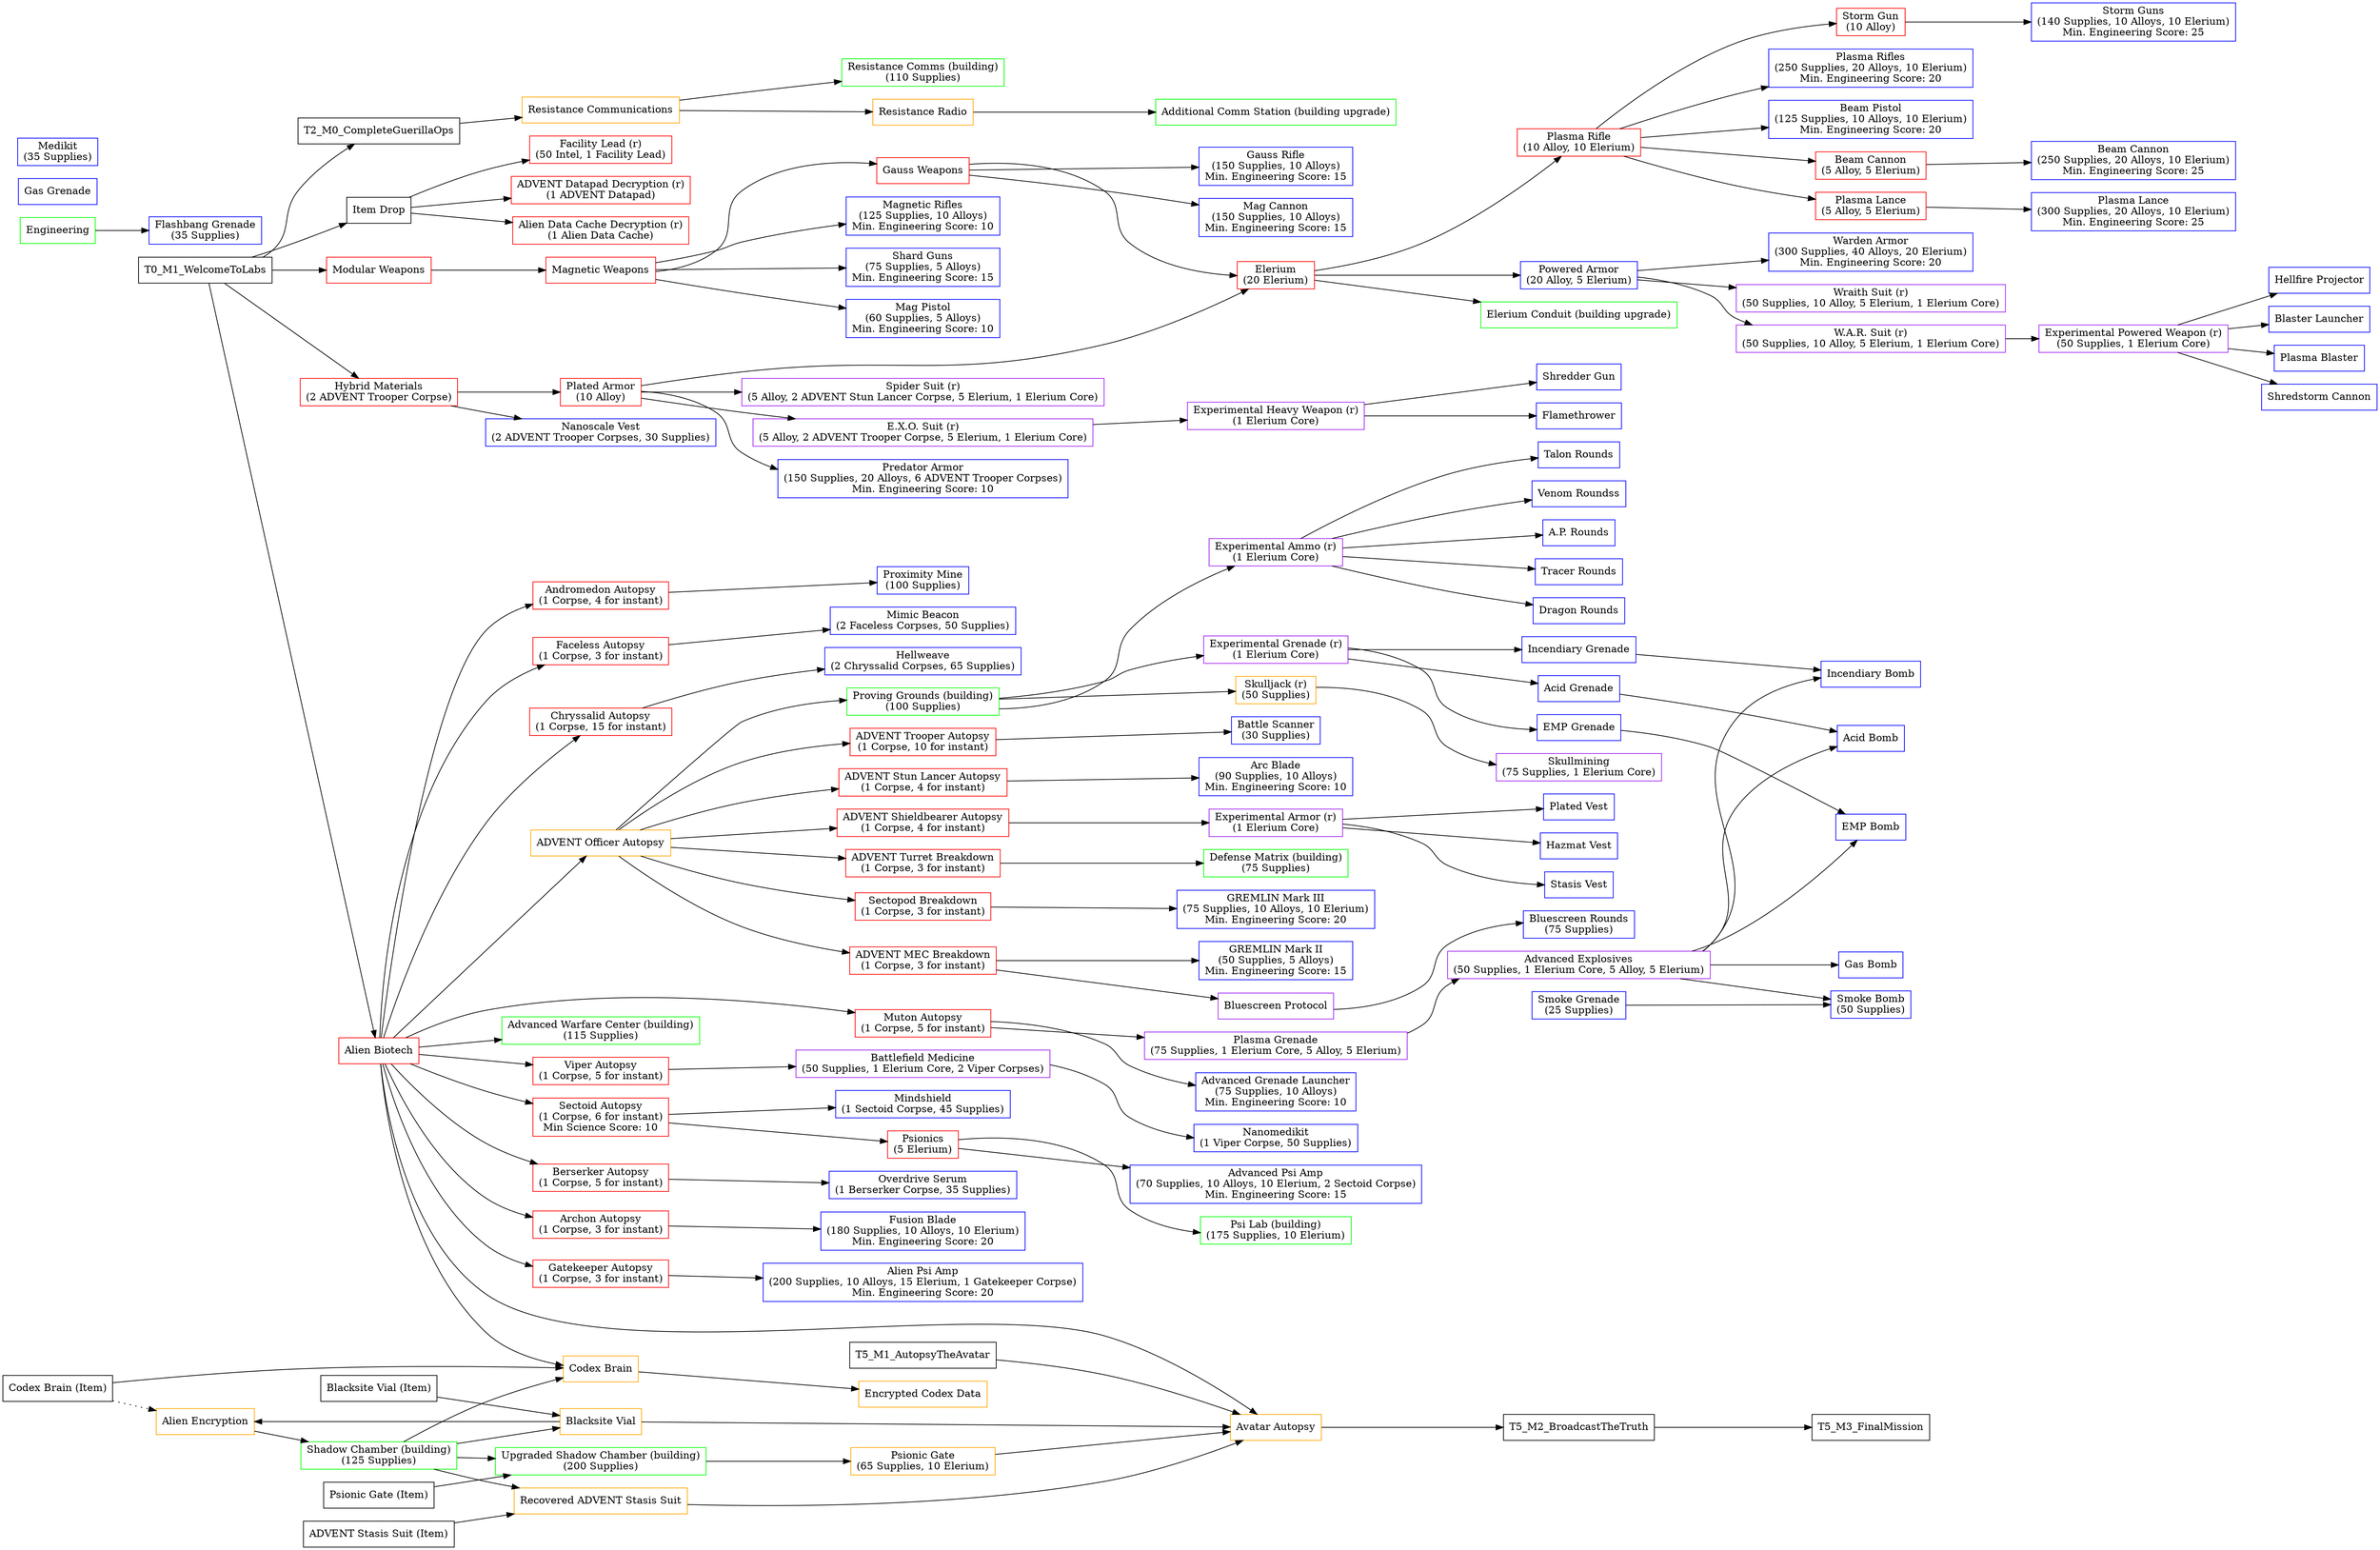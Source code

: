  digraph graphname {
 	// Extracted from X2StrategyElement_DefaultTechs.uc
 	// Science Score: StartingScienceScore (0) + Skill Levels + Facility Bonuses

 	// [label="", color=purple];
 	// Weapons: red, Armor: blue, Autopsy: green, Plot: orange, Proving Grounds: purple, Misc: brown, Facilities: orange

 	// Research Projects: red
 	// Buildings: green
 	// Proving Grounds: purple
 	// Items: blue
 	// Golden Path: orange

	node[shape=box];
	rankdir="LR";

	// Weapon Techs
 	ModularWeapons[label="Modular Weapons", color=red];
	GaussWeapons[label="Gauss Weapons", color=red];
	MagnetizedWeapons[label="Magnetic Weapons", color=red];
	PlasmaRifle[label="Plasma Rifle\n(10 Alloy, 10 Elerium)", color=red];
	HeavyPlasma[label="Beam Cannon\n(5 Alloy, 5 Elerium)", color=red];
	PlasmaSniper[label="Plasma Lance\n(5 Alloy, 5 Elerium)", color=red];
	AlloyCannon[label="Storm Gun\n(10 Alloy)", color=red];

	// Armor Techs
	HybridMaterials[label="Hybrid Materials\n(2 ADVENT Trooper Corpse)", color=red];
	PlatedArmor[label="Plated Armor\n(10 Alloy)", color=red];
	EXOSuit[label="E.X.O. Suit (r)\n(5 Alloy, 2 ADVENT Trooper Corpse, 5 Elerium, 1 Elerium Core)", color=purple];
	SpiderSuit[label="Spider Suit (r)\n(5 Alloy, 2 ADVENT Stun Lancer Corpse, 5 Elerium, 1 Elerium Core)", color=purple];
	PoweredArmor[label="Powered Armor\n(20 Alloy, 5 Elerium)", color=blue];
	WraithSuit[label="Wraith Suit (r)\n(50 Supplies, 10 Alloy, 5 Elerium, 1 Elerium Core)", color=purple];
	WARSuit[label="W.A.R. Suit (r)\n(50 Supplies, 10 Alloy, 5 Elerium, 1 Elerium Core)", color=purple];

	// Elerium Tech
	Tech_Elerium[label="Elerium\n(20 Elerium)", color=red];

	// Psionics
	Psionics[label="Psionics\n(5 Elerium)", color=red];

	// Alien Facility Lead
	Tech_AlienFacilityLead[label="Facility Lead (r)\n(50 Intel, 1 Facility Lead)" color=red];

	// Intel Techs
	Tech_AdventDatapad[label="ADVENT Datapad Decryption (r)\n(1 ADVENT Datapad)", color=red];
	Tech_AlienDatapad[label="Alien Data Cache Decryption (r)\n(1 Alien Data Cache)", color=red];

	// Autopsy Techs
	AlienBiotech[label="Alien Biotech", color=red];
	AutopsySectoid[label="Sectoid Autopsy\n(1 Corpse, 6 for instant)\nMin Science Score: 10", color=red];
	AutopsyViper[label="Viper Autopsy\n(1 Corpse, 5 for instant)", color=red];
	AutopsyMuton[label="Muton Autopsy\n(1 Corpse, 5 for instant)", color=red];
	AutopsyBerserker[label="Berserker Autopsy\n(1 Corpse, 5 for instant)", color=red];
	AutopsyArchon[label="Archon Autopsy\n(1 Corpse, 3 for instant)", color=red];
	AutopsyGatekeeper[label="Gatekeeper Autopsy\n(1 Corpse, 3 for instant)", color=red];
	AutopsyAndromedon[label="Andromedon Autopsy\n(1 Corpse, 4 for instant)", color=red];
	AutopsyFaceless[label="Faceless Autopsy\n(1 Corpse, 3 for instant)", color=red];
	AutopsyChryssalid[label="Chryssalid Autopsy\n(1 Corpse, 15 for instant)", color=red];
	AutopsyAdventTrooper[label="ADVENT Trooper Autopsy\n(1 Corpse, 10 for instant)", color=red];
	AutopsyAdventStunLancer[label="ADVENT Stun Lancer Autopsy\n(1 Corpse, 4 for instant)", color=red];
	AutopsyAdventShieldbearer[label="ADVENT Shieldbearer Autopsy\n(1 Corpse, 4 for instant)", color=red];
	AutopsyAdventMEC[label="ADVENT MEC Breakdown\n(1 Corpse, 3 for instant)", color=red];
	AutopsyAdventTurret[label="ADVENT Turret Breakdown\n(1 Corpse, 3 for instant)", color=red];
	AutopsySectopod[label="Sectopod Breakdown\n(1 Corpse, 3 for instant)", color=red];

	// Golden Path Techs & Shadow Chamber Projects
	ResistanceCommunications[label="Resistance Communications", color=orange];
	ResistanceRadio[label="Resistance Radio", color=orange];
	AutopsyAdventOfficer[label="ADVENT Officer Autopsy", color=orange];
	AlienEncryption[label="Alien Encryption", color=orange];
	CodexBrainPt1[label="Codex Brain", color=orange];
	CodexBrainPt2[label="Encrypted Codex Data", color=orange];
	BlacksiteData[label="Blacksite Vial", color=orange];
	ForgeStasisSuit[label="Recovered ADVENT Stasis Suit", color=orange];
	PsiGate[label="Psionic Gate\n(65 Supplies, 10 Elerium)", color=orange];
	AutopsyAdventPsiWitch[label="Avatar Autopsy", color=orange];

	// Proving Grounds Projects
	Skulljack[label="Skulljack (r)\n(50 Supplies)", color=orange]
	ExperimentalAmmo[label="Experimental Ammo (r)\n(1 Elerium Core)", color=purple];
	ExperimentalGrenade[label="Experimental Grenade (r)\n(1 Elerium Core)", color=purple];
	ExperimentalArmor[label="Experimental Armor (r)\n(1 Elerium Core)", color=purple];
	Bluescreen[label="Bluescreen Protocol", color=purple];
	BattlefieldMedicine[label="Battlefield Medicine\n(50 Supplies, 1 Elerium Core, 2 Viper Corpses)", color=purple];
	PlasmaGrenade[label="Plasma Grenade\n(75 Supplies, 1 Elerium Core, 5 Alloy, 5 Elerium)", color=purple];
	AdvancedGrenades[label="Advanced Explosives\n(50 Supplies, 1 Elerium Core, 5 Alloy, 5 Elerium)", color=purple];
	Skullmining[label="Skullmining\n(75 Supplies, 1 Elerium Core)", color=purple];
	HeavyWeapons[label="Experimental Heavy Weapon (r)\n(1 Elerium Core)", color=purple];
	AdvancedHeavyWeapons[label="Experimental Powered Weapon (r)\n(50 Supplies, 1 Elerium Core)", color=purple];

	// Ammo
	APRounds[label="A.P. Rounds", color=blue];
	TracerRounds[label="Tracer Rounds", color=blue];
	IncendiaryRounds[label="Dragon Rounds", color=blue];
	TalonRounds[label="Talon Rounds", color=blue];
	VenomRounds[label="Venom Roundss", color=blue];
	BluescreenRounds[label="Bluescreen Rounds\n(75 Supplies)", color=blue];

	ExperimentalAmmo -> APRounds;
	ExperimentalAmmo -> TracerRounds;
	ExperimentalAmmo -> IncendiaryRounds;
	ExperimentalAmmo -> TalonRounds;
	ExperimentalAmmo -> VenomRounds;
	Bluescreen -> BluescreenRounds;

	// Grenades
	Firebomb[label="Incendiary Grenade", color=blue];
	FirebombMK2[label="Incendiary Bomb", color=blue];
	//AlienGrenade[label="Plasma Grenade", color=blue];
	FlashbangGrenade[label="Flashbang Grenade\n(35 Supplies)", color=blue];
	SmokeGrenade[label="Smoke Grenade\n(25 Supplies)", color=blue];
	SmokeGrenadeMk2[label="Smoke Bomb\n(50 Supplies)", color=blue];
	GasGrenade[label="Gas Grenade", color=blue];
	GasGrenadeMk2[label="Gas Bomb", color=blue];
	AcidGrenade[label="Acid Grenade", color=blue];
	AcidGrenadeMk2[label="Acid Bomb", color=blue];
	EMPGrenade[label="EMP Grenade", color=blue];
	EMPGrenadeMk2[label="EMP Bomb", color=blue];
	ProximityMine[label="Proximity Mine", color=blue];

	ExperimentalGrenade -> Firebomb -> FirebombMK2;
	ExperimentalGrenade -> AcidGrenade -> AcidGrenadeMk2;
	ExperimentalGrenade -> EMPGrenade -> EMPGrenadeMk2;
	AdvancedGrenades -> SmokeGrenadeMk2;
	AdvancedGrenades -> FirebombMK2;
	AdvancedGrenades -> GasGrenadeMk2;
	AdvancedGrenades -> AcidGrenadeMk2;
	AdvancedGrenades -> EMPGrenadeMk2; // ?
	Engineering -> FlashbangGrenade;
	AutopsyAndromedon -> ProximityMine;
	SmokeGrenade -> SmokeGrenadeMk2;

	// Engineering Items
	CombatStims[label="Overdrive Serum\n(1 Berserker Corpse, 35 Supplies)", color=blue]
	NanoMedikit[label="Nanomedikit\n(1 Viper Corpse, 50 Supplies)", color=blue];
	ProximityMine[label="Proximity Mine\n(100 Supplies)", color=blue];
	BattleScanner[label="Battle Scanner\n(30 Supplies)", color=blue];
	MimicBeacon[label="Mimic Beacon\n(2 Faceless Corpses, 50 Supplies)", color=blue];
	NanofiberVest[label="Nanoscale Vest\n(2 ADVENT Trooper Corpses, 30 Supplies)", color=blue];
	Hellweave[label="Hellweave\n(2 Chryssalid Corpses, 65 Supplies)", color=blue];
	PlatedVest[label="Plated Vest", color=blue];
	HazmatVest[label="Hazmat Vest", color=blue];
	StasisVest[label="Stasis Vest", color=blue];
	Medikit[label="Medikit\n(35 Supplies)", color=blue];
	MindShield[label="Mindshield\n(1 Sectoid Corpse, 45 Supplies)", color=blue];

	AutopsyBerserker -> CombatStims;
	AutopsyChryssalid -> Hellweave;
	Tech_Elerium -> EleriumConduit;
	AutopsyFaceless -> MimicBeacon;
	HybridMaterials -> NanofiberVest;
	AutopsySectoid -> MindShield;
	AutopsyAdventTrooper -> BattleScanner;

	ExperimentalArmor -> PlatedVest;
	ExperimentalArmor -> HazmatVest;
	ExperimentalArmor -> StasisVest;

	// Experimental Weapons
	ShredderGun[label="Shredder Gun", color=blue];
	Flamethrower[label="Flamethrower", color=blue];
	FlamethrowerMk2[label="Hellfire Projector", color=blue];
	BlasterLauncher[label="Blaster Launcher", color=blue];
	PlasmaBlaster[label="Plasma Blaster", color=blue];
	ShredstormCannon[label="Shredstorm Cannon", color=blue];

	HeavyWeapons -> ShredderGun;
	HeavyWeapons -> Flamethrower;
	AdvancedHeavyWeapons -> FlamethrowerMk2;
	AdvancedHeavyWeapons -> BlasterLauncher;
	AdvancedHeavyWeapons -> PlasmaBlaster;
	AdvancedHeavyWeapons -> ShredstormCannon;

	// Quests
	T0_M1_WelcomeToLabs[color=black];
	T2_M0_CompleteGuerillaOps[color=black];
	ItemDrop[label="Item Drop", color=black];
	PsiGateArtifact[label="Psionic Gate (Item)", color=black];
	CorpseCyberus[label="Codex Brain (Item)", color=black];
	BlacksiteDataCube[label="Blacksite Vial (Item)", color=black]
	StasisSuitComponent[label="ADVENT Stasis Suit (Item)", color=black]
	T5_M1_AutopsyTheAvatar[color=black];
	T5_M2_BroadcastTheTruth[color=black];
	T5_M3_FinalMission[color=black];

	// Quest Items/Buildings
	ShadowChamber[label="Shadow Chamber (building)\n(125 Supplies)", color=green]
	ShadowChamber_CelestialGate[label="Upgraded Shadow Chamber (building)\n(200 Supplies)", color=green]
	ProvingGrounds[label="Proving Grounds (building)\n(100 Supplies)", color=green]
	AdvancedWarfareCenter[label="Advanced Warfare Center (building)\n(115 Supplies)", color=green]
	UFODefense[label="Defense Matrix (building)\n(75 Supplies)", color=green]
	ResistanceComms[label="Resistance Comms (building)\n(110 Supplies)", color=green]
	PsiChamber[label="Psi Lab (building)\n(175 Supplies, 10 Elerium)", color=green]
	Engineering[label="Engineering", color=green]
	EleriumConduit[label="Elerium Conduit (building upgrade)", color=green]
	AdditionalCommStation[label="Additional Comm Station (building upgrade)", color=green]

	// Upgrades
	AssaultRifle_MG_Schematic[label="Magnetic Rifles\n(125 Supplies, 10 Alloys)\nMin. Engineering Score: 10", color=blue]
	AssaultRifle_BM_Schematic[label="Plasma Rifles\n(250 Supplies, 20 Alloys, 10 Elerium)\nMin. Engineering Score: 20", color=blue]
	Shotgun_MG_Schematic[label="Shard Guns\n(75 Supplies, 5 Alloys)\nMin. Engineering Score: 15", color=blue]
	Shotgun_BM_Schematic[label="Storm Guns\n(140 Supplies, 10 Alloys, 10 Elerium)\nMin. Engineering Score: 25", color=blue]
	Cannon_MG_Schematic[label="Mag Cannon\n(150 Supplies, 10 Alloys)\nMin. Engineering Score: 15", color=blue]
	Cannon_BM_Schematic[label="Beam Cannon\n(250 Supplies, 20 Alloys, 10 Elerium)\nMin. Engineering Score: 25", color=blue]
	SniperRifle_MG_Schematic[label="Gauss Rifle\n(150 Supplies, 10 Alloys)\nMin. Engineering Score: 15", color=blue]
	SniperRifle_BM_Schematic[label="Plasma Lance\n(300 Supplies, 20 Alloys, 10 Elerium)\nMin. Engineering Score: 25", color=blue]
	Pistol_MG_Schematic[label="Mag Pistol\n(60 Supplies, 5 Alloys)\nMin. Engineering Score: 10", color=blue]
	Pistol_BM_Schematic[label="Beam Pistol\n(125 Supplies, 10 Alloys, 10 Elerium)\nMin. Engineering Score: 20", color=blue]
	Sword_MG_Schematic[label="Arc Blade\n(90 Supplies, 10 Alloys)\nMin. Engineering Score: 10", color=blue]
	Sword_BM_Schematic[label="Fusion Blade\n(180 Supplies, 10 Alloys, 10 Elerium)\nMin. Engineering Score: 20", color=blue]
	Gremlin_MG_Schematic[label="GREMLIN Mark II\n(50 Supplies, 5 Alloys)\nMin. Engineering Score: 15", color=blue]
	Gremlin_BM_Schematic[label="GREMLIN Mark III\n(75 Supplies, 10 Alloys, 10 Elerium)\nMin. Engineering Score: 20", color=blue]
	PsiAmp_MG_Schematic[label="Advanced Psi Amp\n(70 Supplies, 10 Alloys, 10 Elerium, 2 Sectoid Corpse)\nMin. Engineering Score: 15", color=blue]
	PsiAmp_BM_Schematic[label="Alien Psi Amp\n(200 Supplies, 10 Alloys, 15 Elerium, 1 Gatekeeper Corpse)\nMin. Engineering Score: 20", color=blue]
	GrenadeLauncher_MG_Schematic[label="Advanced Grenade Launcher\n(75 Supplies, 10 Alloys)\nMin. Engineering Score: 10", color=blue]
	MediumPlatedArmor_Schematic[label="Predator Armor\n(150 Supplies, 20 Alloys, 6 ADVENT Trooper Corpses)\nMin. Engineering Score: 10", color=blue]
	MediumPoweredArmor_Schematic[label="Warden Armor\n(300 Supplies, 40 Alloys, 20 Elerium)\nMin. Engineering Score: 20", color=blue]

	T5_M1_AutopsyTheAvatar -> AutopsyAdventPsiWitch -> T5_M2_BroadcastTheTruth -> T5_M3_FinalMission;
	

	// Relationships/Tree
	ResistanceRadio -> AdditionalCommStation;

	MagnetizedWeapons -> Pistol_MG_Schematic;
	PlasmaRifle -> Pistol_BM_Schematic;
	AutopsyAdventStunLancer -> Sword_MG_Schematic;
	AutopsyArchon -> Sword_BM_Schematic;
	AutopsyAdventMEC -> Gremlin_MG_Schematic;
	AutopsySectopod -> Gremlin_BM_Schematic;
	Psionics -> PsiAmp_MG_Schematic;
	AutopsyGatekeeper -> PsiAmp_BM_Schematic;
	AutopsyMuton -> GrenadeLauncher_MG_Schematic;
	PlatedArmor -> MediumPlatedArmor_Schematic;
	PoweredArmor -> MediumPoweredArmor_Schematic;



	T0_M1_WelcomeToLabs -> ModularWeapons;
	ModularWeapons -> MagnetizedWeapons -> GaussWeapons;

 	Tech_Elerium -> PlasmaRifle;
 	PlasmaRifle -> HeavyPlasma;
 	PlasmaRifle -> PlasmaSniper;
 	PlasmaRifle -> AlloyCannon;
 	AutopsySectoid -> Psionics;


 	T0_M1_WelcomeToLabs -> HybridMaterials -> PlatedArmor -> EXOSuit;
 	PlatedArmor -> SpiderSuit;
 	Tech_Elerium -> PoweredArmor;
 	PoweredArmor -> WraithSuit;
 	PoweredArmor -> WARSuit;

 	GaussWeapons -> Tech_Elerium;
 	PlatedArmor -> Tech_Elerium;

 	T0_M1_WelcomeToLabs -> AlienBiotech; // Technically not the case, but makes the graph look prettier
	T0_M1_WelcomeToLabs -> ItemDrop -> Tech_AlienFacilityLead;
	ItemDrop -> Tech_AdventDatapad;
	ItemDrop -> Tech_AlienDatapad;

	AlienBiotech -> AutopsySectoid;
	AlienBiotech -> AutopsyViper -> BattlefieldMedicine -> NanoMedikit;
	AlienBiotech -> AutopsyMuton;
	AlienBiotech -> AutopsyBerserker;
	AlienBiotech -> AutopsyArchon;
	AlienBiotech -> AutopsyGatekeeper;
	AlienBiotech -> AutopsyAndromedon;
	AlienBiotech -> AutopsyFaceless;
	AlienBiotech -> AutopsyChryssalid;

	AlienBiotech -> AutopsyAdventOfficer;
	//AlienBiotech -> AutopsyAdventTrooper;
	AutopsyAdventOfficer -> AutopsyAdventTrooper;
	//AlienBiotech -> AutopsyAdventStunLancer;
	AutopsyAdventOfficer -> AutopsyAdventStunLancer;
	//AlienBiotech -> AutopsyAdventShieldbearer;
	AutopsyAdventOfficer -> AutopsyAdventShieldbearer;
	//AlienBiotech -> AutopsyAdventMEC;
	AutopsyAdventOfficer -> AutopsyAdventMEC;
	//AlienBiotech -> AutopsyAdventTurret;
	AutopsyAdventOfficer -> AutopsyAdventTurret;
	//AlienBiotech -> AutopsySectopod;
	AutopsyAdventOfficer -> AutopsySectopod;

	T0_M1_WelcomeToLabs -> T2_M0_CompleteGuerillaOps;
	T2_M0_CompleteGuerillaOps -> ResistanceCommunications -> ResistanceRadio;

	BlacksiteDataCube -> BlacksiteData -> AlienEncryption;
	CorpseCyberus -> AlienEncryption [style=dotted];

	ShadowChamber -> CodexBrainPt1;
	CorpseCyberus -> CodexBrainPt1;
	AlienBiotech -> CodexBrainPt1;

	CodexBrainPt1 -> CodexBrainPt2;

	ShadowChamber -> BlacksiteData;
	StasisSuitComponent -> ForgeStasisSuit;
	ShadowChamber -> ForgeStasisSuit;

	ShadowChamber -> ShadowChamber_CelestialGate;
	ShadowChamber_CelestialGate -> PsiGate;

	BlacksiteData -> AutopsyAdventPsiWitch;
	AlienBiotech -> AutopsyAdventPsiWitch;
	PsiGate -> AutopsyAdventPsiWitch;
	ForgeStasisSuit -> AutopsyAdventPsiWitch;

	ProvingGrounds -> ExperimentalAmmo;
	ProvingGrounds -> Skulljack;
	ProvingGrounds -> ExperimentalGrenade;
	//ProvingGrounds -> ExperimentalArmor;
	AutopsyAdventShieldbearer -> ExperimentalArmor;

	//ProvingGrounds -> Bluescreen;
	AutopsyAdventMEC -> Bluescreen;

	AutopsyMuton -> PlasmaGrenade;
	PlasmaGrenade -> AdvancedGrenades;

	Skulljack -> Skullmining;
	EXOSuit -> HeavyWeapons;
	WARSuit -> AdvancedHeavyWeapons;

	// Buildings
	AutopsyAdventOfficer -> ProvingGrounds;
	AlienEncryption -> ShadowChamber;
	AlienBiotech -> AdvancedWarfareCenter;
	AutopsyAdventTurret -> UFODefense;
	ResistanceCommunications -> ResistanceComms;
	Psionics -> PsiChamber;
	PsiGateArtifact -> ShadowChamber_CelestialGate;

	// Schematics
	MagnetizedWeapons -> AssaultRifle_MG_Schematic;
	PlasmaRifle -> AssaultRifle_BM_Schematic;
	MagnetizedWeapons -> Shotgun_MG_Schematic;
	AlloyCannon -> Shotgun_BM_Schematic;
	GaussWeapons -> Cannon_MG_Schematic;
	HeavyPlasma -> Cannon_BM_Schematic;
	GaussWeapons -> SniperRifle_MG_Schematic;
	PlasmaSniper -> SniperRifle_BM_Schematic;


 }